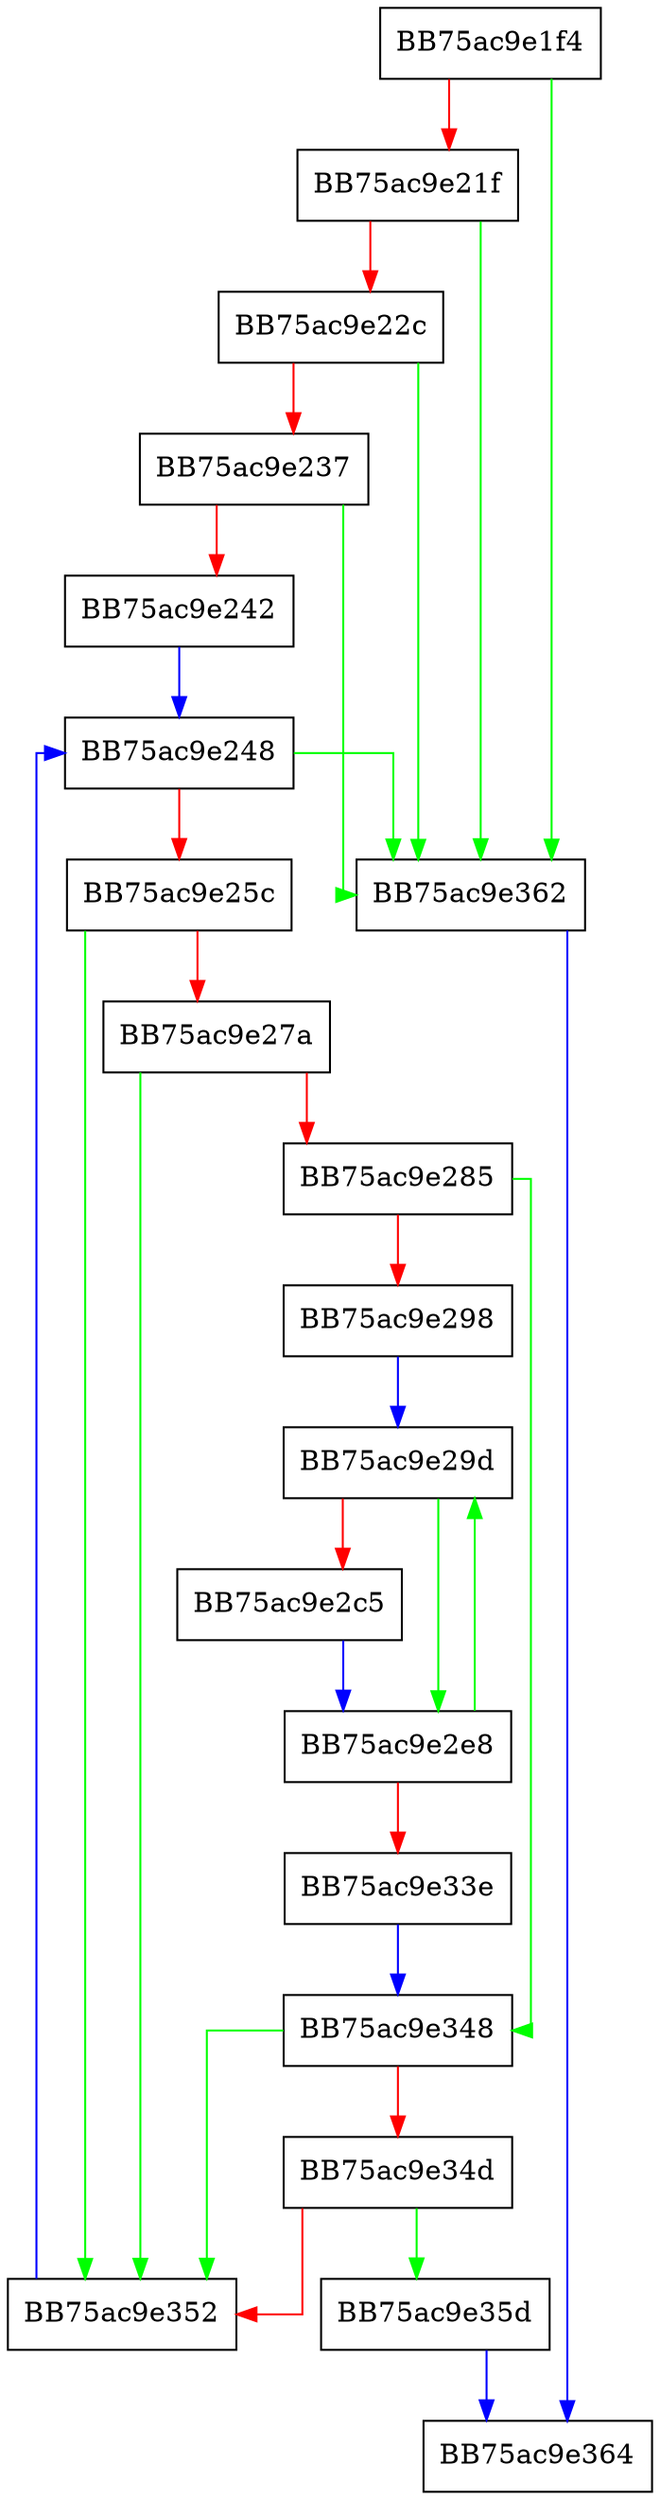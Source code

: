 digraph IsBaseResourceTaskScheduler {
  node [shape="box"];
  graph [splines=ortho];
  BB75ac9e1f4 -> BB75ac9e362 [color="green"];
  BB75ac9e1f4 -> BB75ac9e21f [color="red"];
  BB75ac9e21f -> BB75ac9e362 [color="green"];
  BB75ac9e21f -> BB75ac9e22c [color="red"];
  BB75ac9e22c -> BB75ac9e362 [color="green"];
  BB75ac9e22c -> BB75ac9e237 [color="red"];
  BB75ac9e237 -> BB75ac9e362 [color="green"];
  BB75ac9e237 -> BB75ac9e242 [color="red"];
  BB75ac9e242 -> BB75ac9e248 [color="blue"];
  BB75ac9e248 -> BB75ac9e362 [color="green"];
  BB75ac9e248 -> BB75ac9e25c [color="red"];
  BB75ac9e25c -> BB75ac9e352 [color="green"];
  BB75ac9e25c -> BB75ac9e27a [color="red"];
  BB75ac9e27a -> BB75ac9e352 [color="green"];
  BB75ac9e27a -> BB75ac9e285 [color="red"];
  BB75ac9e285 -> BB75ac9e348 [color="green"];
  BB75ac9e285 -> BB75ac9e298 [color="red"];
  BB75ac9e298 -> BB75ac9e29d [color="blue"];
  BB75ac9e29d -> BB75ac9e2e8 [color="green"];
  BB75ac9e29d -> BB75ac9e2c5 [color="red"];
  BB75ac9e2c5 -> BB75ac9e2e8 [color="blue"];
  BB75ac9e2e8 -> BB75ac9e29d [color="green"];
  BB75ac9e2e8 -> BB75ac9e33e [color="red"];
  BB75ac9e33e -> BB75ac9e348 [color="blue"];
  BB75ac9e348 -> BB75ac9e352 [color="green"];
  BB75ac9e348 -> BB75ac9e34d [color="red"];
  BB75ac9e34d -> BB75ac9e35d [color="green"];
  BB75ac9e34d -> BB75ac9e352 [color="red"];
  BB75ac9e352 -> BB75ac9e248 [color="blue"];
  BB75ac9e35d -> BB75ac9e364 [color="blue"];
  BB75ac9e362 -> BB75ac9e364 [color="blue"];
}